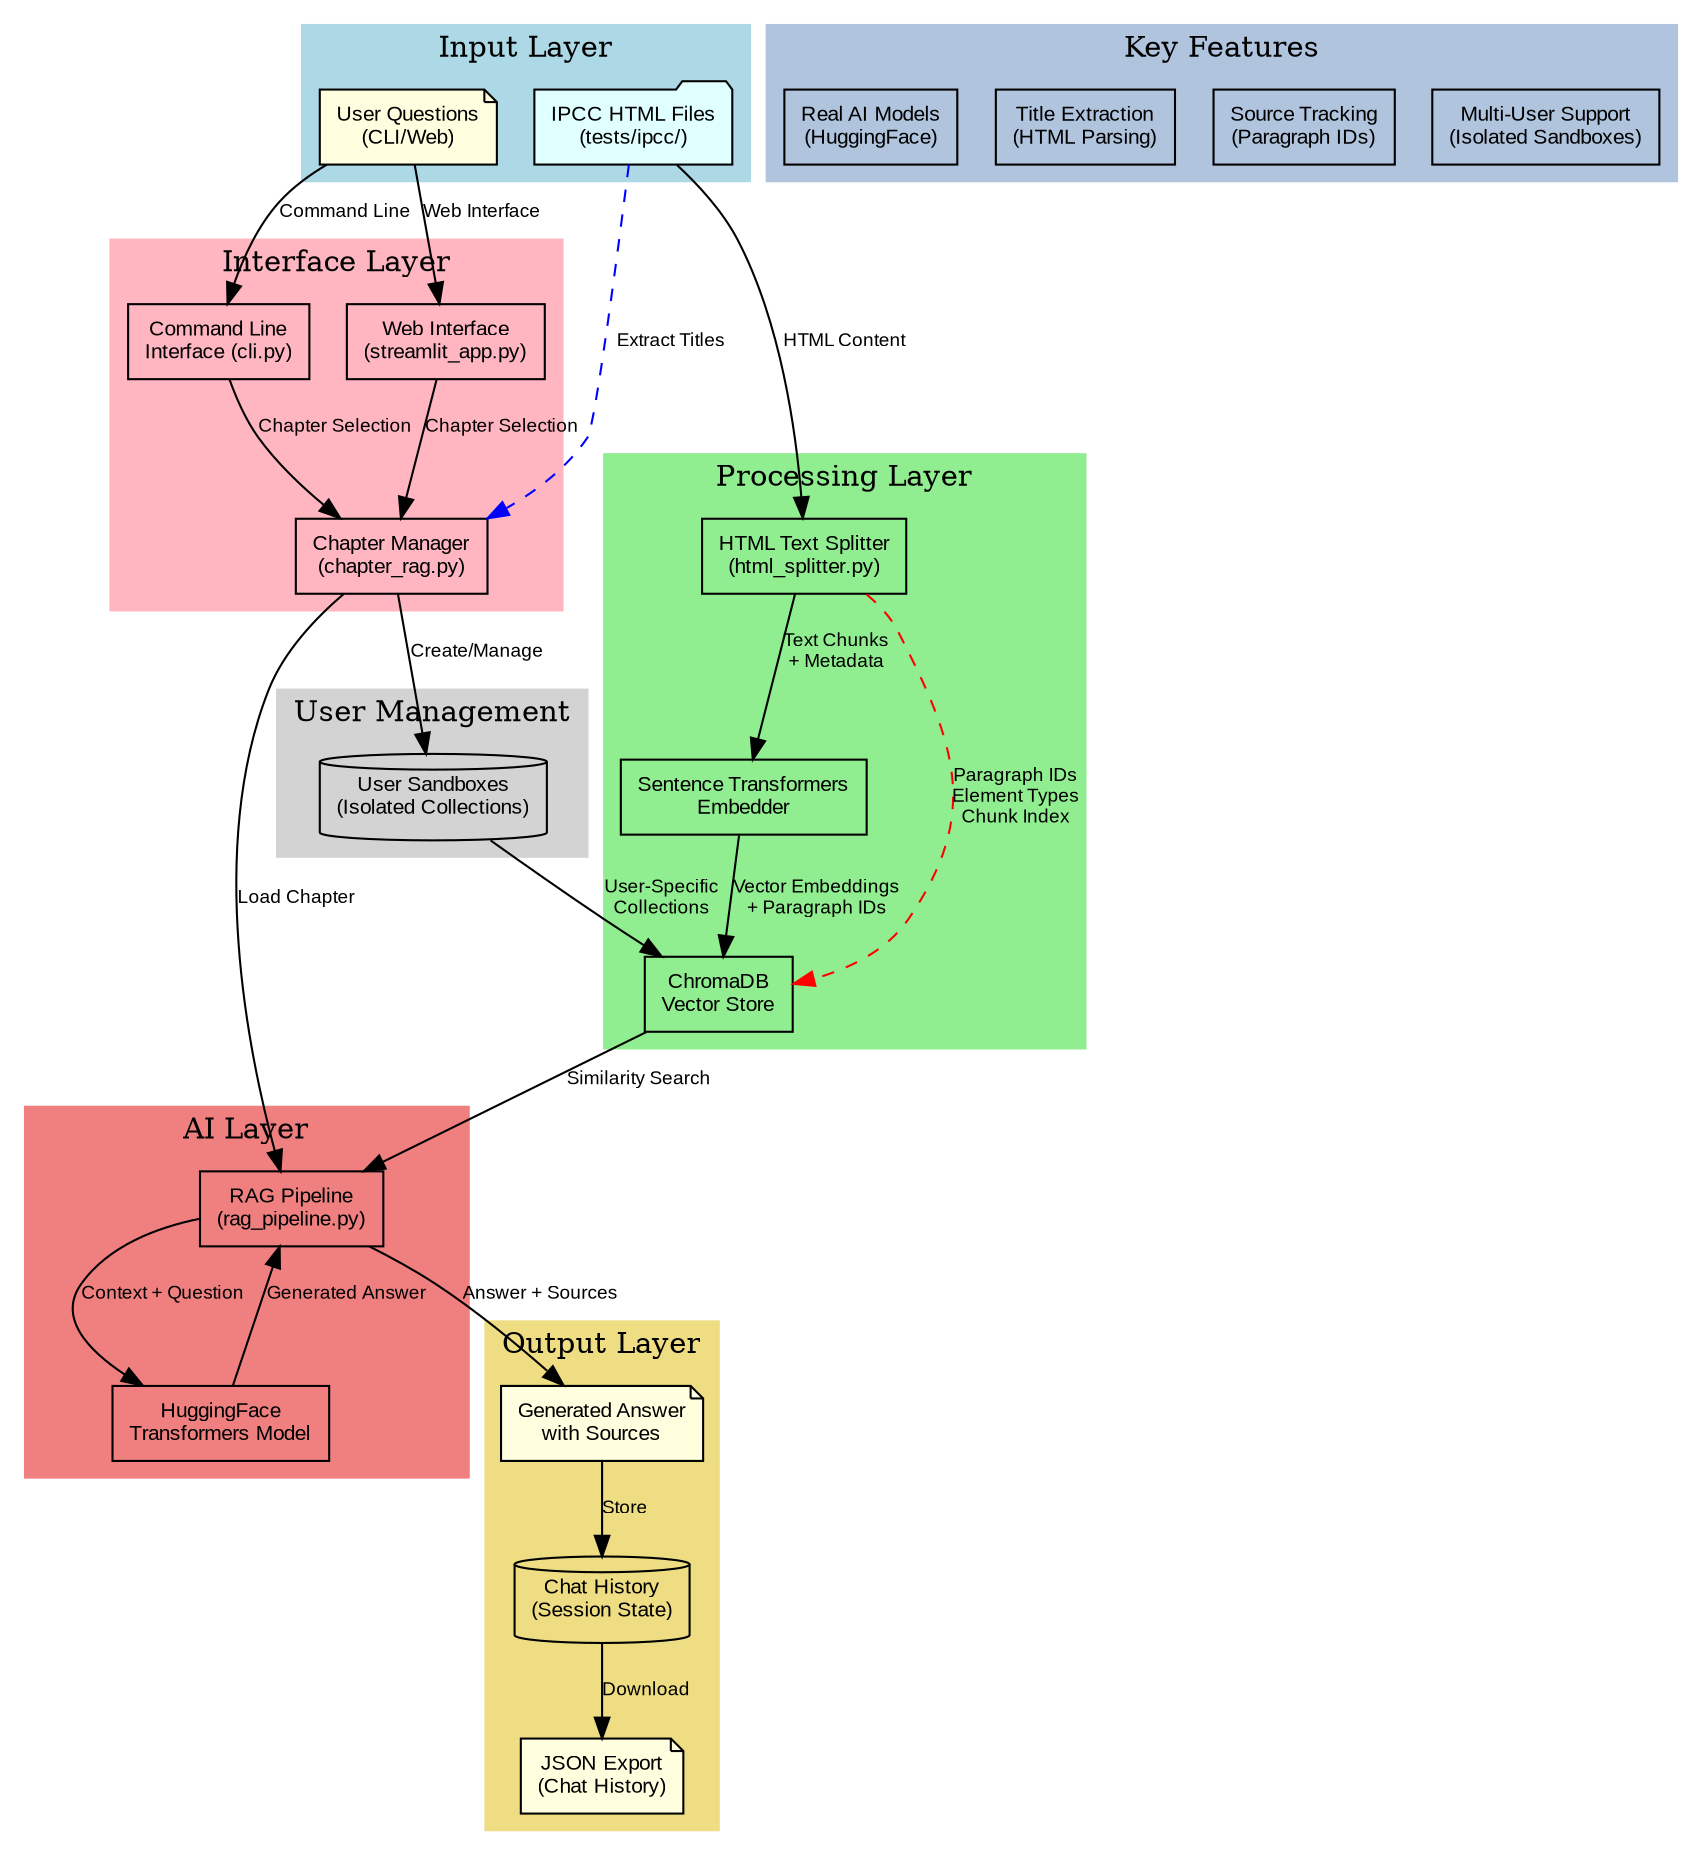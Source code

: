 digraph LLMRAG_Architecture {
    // Graph settings
    rankdir=TB;
    node [shape=box, style=filled, fontname="Arial", fontsize=10];
    edge [fontname="Arial", fontsize=9];
    
    // Subgraphs for different layers
    subgraph cluster_input {
        label="Input Layer";
        style=filled;
        color=lightblue;
        
        HTML_Files [label="IPCC HTML Files\n(tests/ipcc/)", shape=folder, fillcolor=lightcyan];
        User_Query [label="User Questions\n(CLI/Web)", shape=note, fillcolor=lightyellow];
    }
    
    subgraph cluster_processing {
        label="Processing Layer";
        style=filled;
        color=lightgreen;
        
        HTML_Splitter [label="HTML Text Splitter\n(html_splitter.py)", fillcolor=lightgreen];
        Embedder [label="Sentence Transformers\nEmbedder", fillcolor=lightgreen];
        Vector_Store [label="ChromaDB\nVector Store", fillcolor=lightgreen];
    }
    
    subgraph cluster_ai {
        label="AI Layer";
        style=filled;
        color=lightcoral;
        
        RAG_Pipeline [label="RAG Pipeline\n(rag_pipeline.py)", fillcolor=lightcoral];
        Language_Model [label="HuggingFace\nTransformers Model", fillcolor=lightcoral];
    }
    
    subgraph cluster_interface {
        label="Interface Layer";
        style=filled;
        color=lightpink;
        
        CLI [label="Command Line\nInterface (cli.py)", fillcolor=lightpink];
        Streamlit [label="Web Interface\n(streamlit_app.py)", fillcolor=lightpink];
        Chapter_Manager [label="Chapter Manager\n(chapter_rag.py)", fillcolor=lightpink];
    }
    
    subgraph cluster_output {
        label="Output Layer";
        style=filled;
        color=lightgoldenrod;
        
        Answer [label="Generated Answer\nwith Sources", shape=note, fillcolor=lightyellow];
        Chat_History [label="Chat History\n(Session State)", shape=cylinder, fillcolor=lightgoldenrod];
        Export [label="JSON Export\n(Chat History)", shape=note, fillcolor=lightyellow];
    }
    
    // Data flow connections
    HTML_Files -> HTML_Splitter [label="HTML Content"];
    HTML_Splitter -> Embedder [label="Text Chunks\n+ Metadata"];
    Embedder -> Vector_Store [label="Vector Embeddings\n+ Paragraph IDs"];
    
    User_Query -> CLI [label="Command Line"];
    User_Query -> Streamlit [label="Web Interface"];
    
    CLI -> Chapter_Manager [label="Chapter Selection"];
    Streamlit -> Chapter_Manager [label="Chapter Selection"];
    Chapter_Manager -> RAG_Pipeline [label="Load Chapter"];
    
    Vector_Store -> RAG_Pipeline [label="Similarity Search"];
    RAG_Pipeline -> Language_Model [label="Context + Question"];
    Language_Model -> RAG_Pipeline [label="Generated Answer"];
    RAG_Pipeline -> Answer [label="Answer + Sources"];
    
    Answer -> Chat_History [label="Store"];
    Chat_History -> Export [label="Download"];
    
    // Title extraction flow
    HTML_Files -> Chapter_Manager [label="Extract Titles", style=dashed, color=blue];
    
    // User management
    subgraph cluster_users {
        label="User Management";
        style=filled;
        color=lightgray;
        
        User_Sandbox [label="User Sandboxes\n(Isolated Collections)", shape=cylinder, fillcolor=lightgray];
    }
    
    Chapter_Manager -> User_Sandbox [label="Create/Manage"];
    User_Sandbox -> Vector_Store [label="User-Specific\nCollections"];
    
    // Metadata flow
    HTML_Splitter -> Vector_Store [label="Paragraph IDs\nElement Types\nChunk Index", style=dashed, color=red];
    
    // Key features annotations
    subgraph cluster_features {
        label="Key Features";
        style=filled;
        color=lightsteelblue;
        
        Multi_User [label="Multi-User Support\n(Isolated Sandboxes)", fillcolor=lightsteelblue];
        Source_Tracking [label="Source Tracking\n(Paragraph IDs)", fillcolor=lightsteelblue];
        Title_Extraction [label="Title Extraction\n(HTML Parsing)", fillcolor=lightsteelblue];
        Real_Models [label="Real AI Models\n(HuggingFace)", fillcolor=lightsteelblue];
    }
    
    // Styling
    edge [color=black];
    node [margin=0.2];
} 